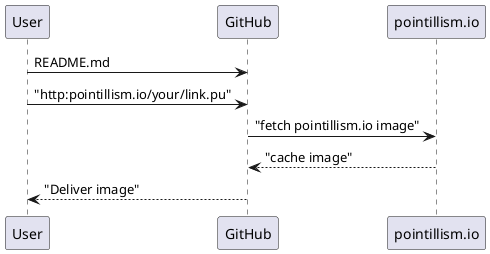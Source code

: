 @startuml
User -> GitHub: README.md
User -> GitHub: "http:pointillism.io/your/link.pu"
GitHub -> pointillism.io: "fetch pointillism.io image"
GitHub <-- pointillism.io: "cache image"
User <-- GitHub: "Deliver image"
@enduml